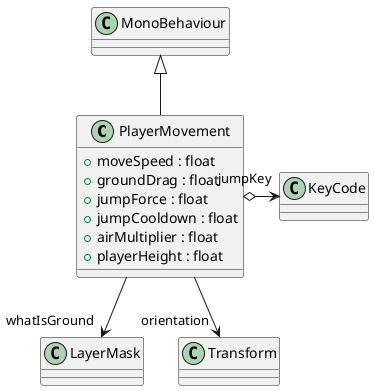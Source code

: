 @startuml
class PlayerMovement {
    + moveSpeed : float
    + groundDrag : float
    + jumpForce : float
    + jumpCooldown : float
    + airMultiplier : float
    + playerHeight : float
}
MonoBehaviour <|-- PlayerMovement
PlayerMovement --> "whatIsGround" LayerMask
PlayerMovement --> "orientation" Transform
PlayerMovement o-> "jumpKey" KeyCode
@enduml
